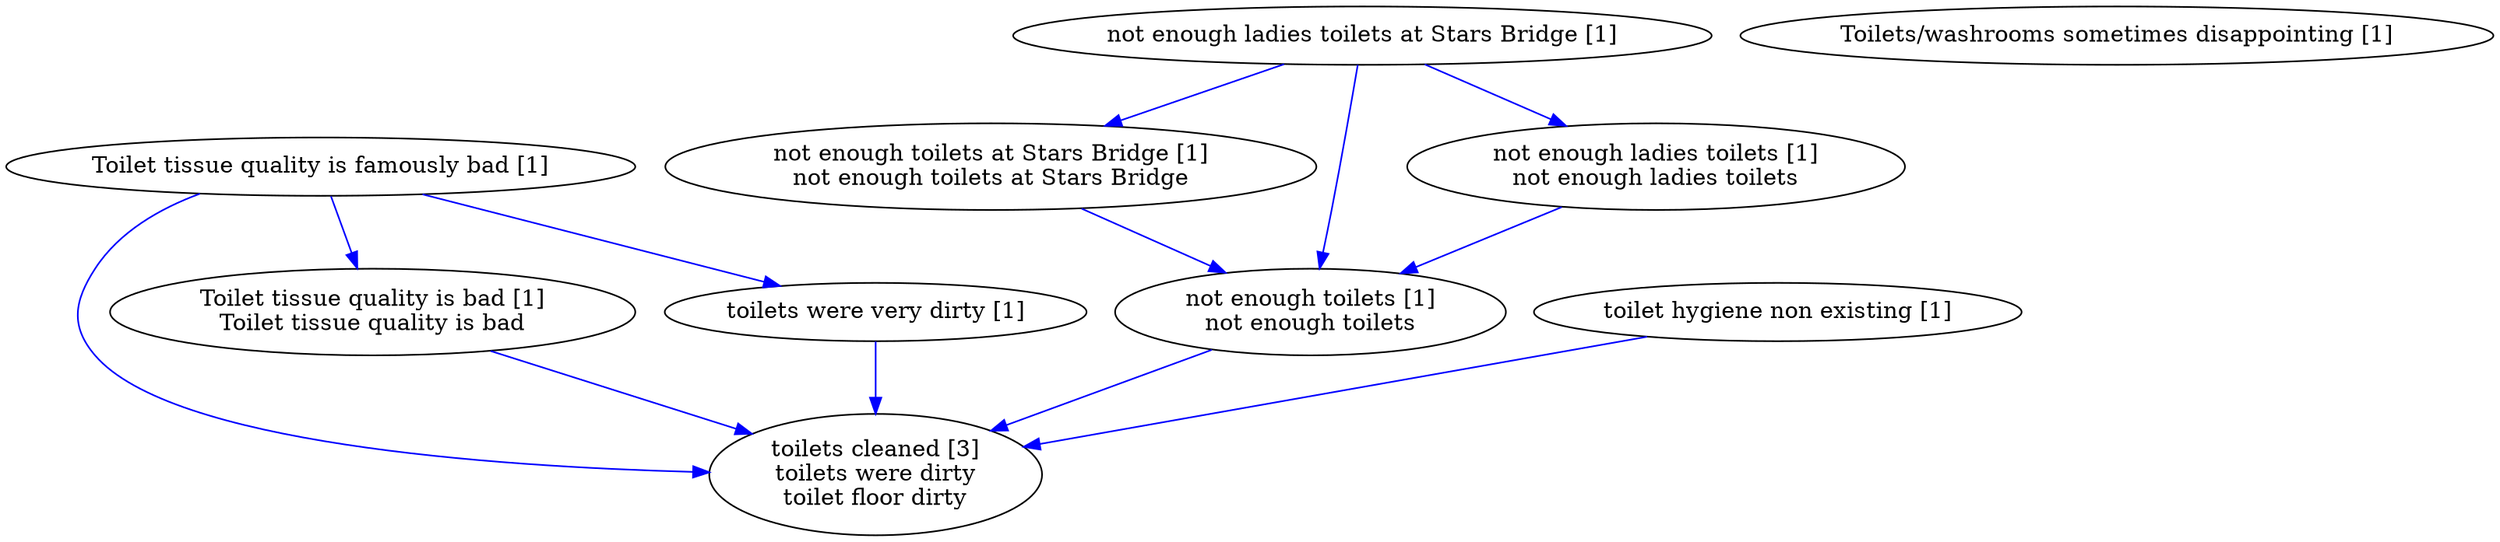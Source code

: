 digraph collapsedGraph {
"toilets cleaned [3]\ntoilets were dirty\ntoilet floor dirty""Toilet tissue quality is famously bad [1]""Toilet tissue quality is bad [1]\nToilet tissue quality is bad""Toilets/washrooms sometimes disappointing [1]""not enough ladies toilets at Stars Bridge [1]""not enough toilets at Stars Bridge [1]\nnot enough toilets at Stars Bridge""not enough toilets [1]\nnot enough toilets""not enough ladies toilets [1]\nnot enough ladies toilets""toilet hygiene non existing [1]""toilets were very dirty [1]""Toilet tissue quality is famously bad [1]" -> "Toilet tissue quality is bad [1]\nToilet tissue quality is bad" [color=blue]
"not enough ladies toilets at Stars Bridge [1]" -> "not enough toilets at Stars Bridge [1]\nnot enough toilets at Stars Bridge" [color=blue]
"not enough toilets at Stars Bridge [1]\nnot enough toilets at Stars Bridge" -> "not enough toilets [1]\nnot enough toilets" [color=blue]
"not enough ladies toilets at Stars Bridge [1]" -> "not enough ladies toilets [1]\nnot enough ladies toilets" [color=blue]
"not enough ladies toilets [1]\nnot enough ladies toilets" -> "not enough toilets [1]\nnot enough toilets" [color=blue]
"not enough ladies toilets at Stars Bridge [1]" -> "not enough toilets [1]\nnot enough toilets" [color=blue]
"toilets were very dirty [1]" -> "toilets cleaned [3]\ntoilets were dirty\ntoilet floor dirty" [color=blue]
"not enough toilets [1]\nnot enough toilets" -> "toilets cleaned [3]\ntoilets were dirty\ntoilet floor dirty" [color=blue]
"Toilet tissue quality is bad [1]\nToilet tissue quality is bad" -> "toilets cleaned [3]\ntoilets were dirty\ntoilet floor dirty" [color=blue]
"Toilet tissue quality is famously bad [1]" -> "toilets were very dirty [1]" [color=blue]
"toilet hygiene non existing [1]" -> "toilets cleaned [3]\ntoilets were dirty\ntoilet floor dirty" [color=blue]
"Toilet tissue quality is famously bad [1]" -> "toilets cleaned [3]\ntoilets were dirty\ntoilet floor dirty" [color=blue]
}